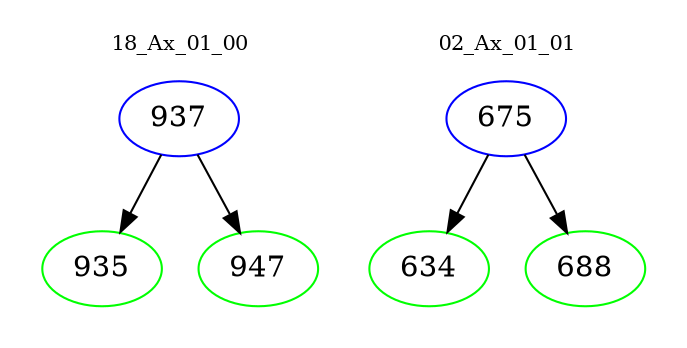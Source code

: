 digraph{
subgraph cluster_0 {
color = white
label = "18_Ax_01_00";
fontsize=10;
T0_937 [label="937", color="blue"]
T0_937 -> T0_935 [color="black"]
T0_935 [label="935", color="green"]
T0_937 -> T0_947 [color="black"]
T0_947 [label="947", color="green"]
}
subgraph cluster_1 {
color = white
label = "02_Ax_01_01";
fontsize=10;
T1_675 [label="675", color="blue"]
T1_675 -> T1_634 [color="black"]
T1_634 [label="634", color="green"]
T1_675 -> T1_688 [color="black"]
T1_688 [label="688", color="green"]
}
}
